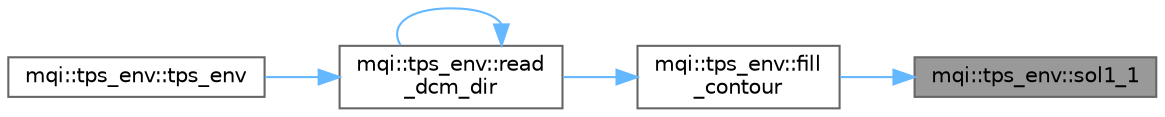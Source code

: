 digraph "mqi::tps_env::sol1_1"
{
 // LATEX_PDF_SIZE
  bgcolor="transparent";
  edge [fontname=Helvetica,fontsize=10,labelfontname=Helvetica,labelfontsize=10];
  node [fontname=Helvetica,fontsize=10,shape=box,height=0.2,width=0.4];
  rankdir="RL";
  Node1 [id="Node000001",label="mqi::tps_env::sol1_1",height=0.2,width=0.4,color="gray40", fillcolor="grey60", style="filled", fontcolor="black",tooltip="A point-in-polygon test to determine if a point is inside a contour."];
  Node1 -> Node2 [id="edge1_Node000001_Node000002",dir="back",color="steelblue1",style="solid",tooltip=" "];
  Node2 [id="Node000002",label="mqi::tps_env::fill\l_contour",height=0.2,width=0.4,color="grey40", fillcolor="white", style="filled",URL="$classmqi_1_1tps__env.html#a4cb04ffc9d36486d9143b3de5a8fa355",tooltip="Fills a volume with a contour, creating a binary mask."];
  Node2 -> Node3 [id="edge2_Node000002_Node000003",dir="back",color="steelblue1",style="solid",tooltip=" "];
  Node3 [id="Node000003",label="mqi::tps_env::read\l_dcm_dir",height=0.2,width=0.4,color="grey40", fillcolor="white", style="filled",URL="$classmqi_1_1tps__env.html#ab80aef53cd3e31b2f19cd70b5041ae6b",tooltip="Reads DICOM files from the specified directory and populates the dicom_t struct."];
  Node3 -> Node3 [id="edge3_Node000003_Node000003",dir="back",color="steelblue1",style="solid",tooltip=" "];
  Node3 -> Node4 [id="edge4_Node000003_Node000004",dir="back",color="steelblue1",style="solid",tooltip=" "];
  Node4 [id="Node000004",label="mqi::tps_env::tps_env",height=0.2,width=0.4,color="grey40", fillcolor="white", style="filled",URL="$classmqi_1_1tps__env.html#a172c3492bce5f87e64dc91eae007029a",tooltip="Constructs a new tps_env object."];
}
